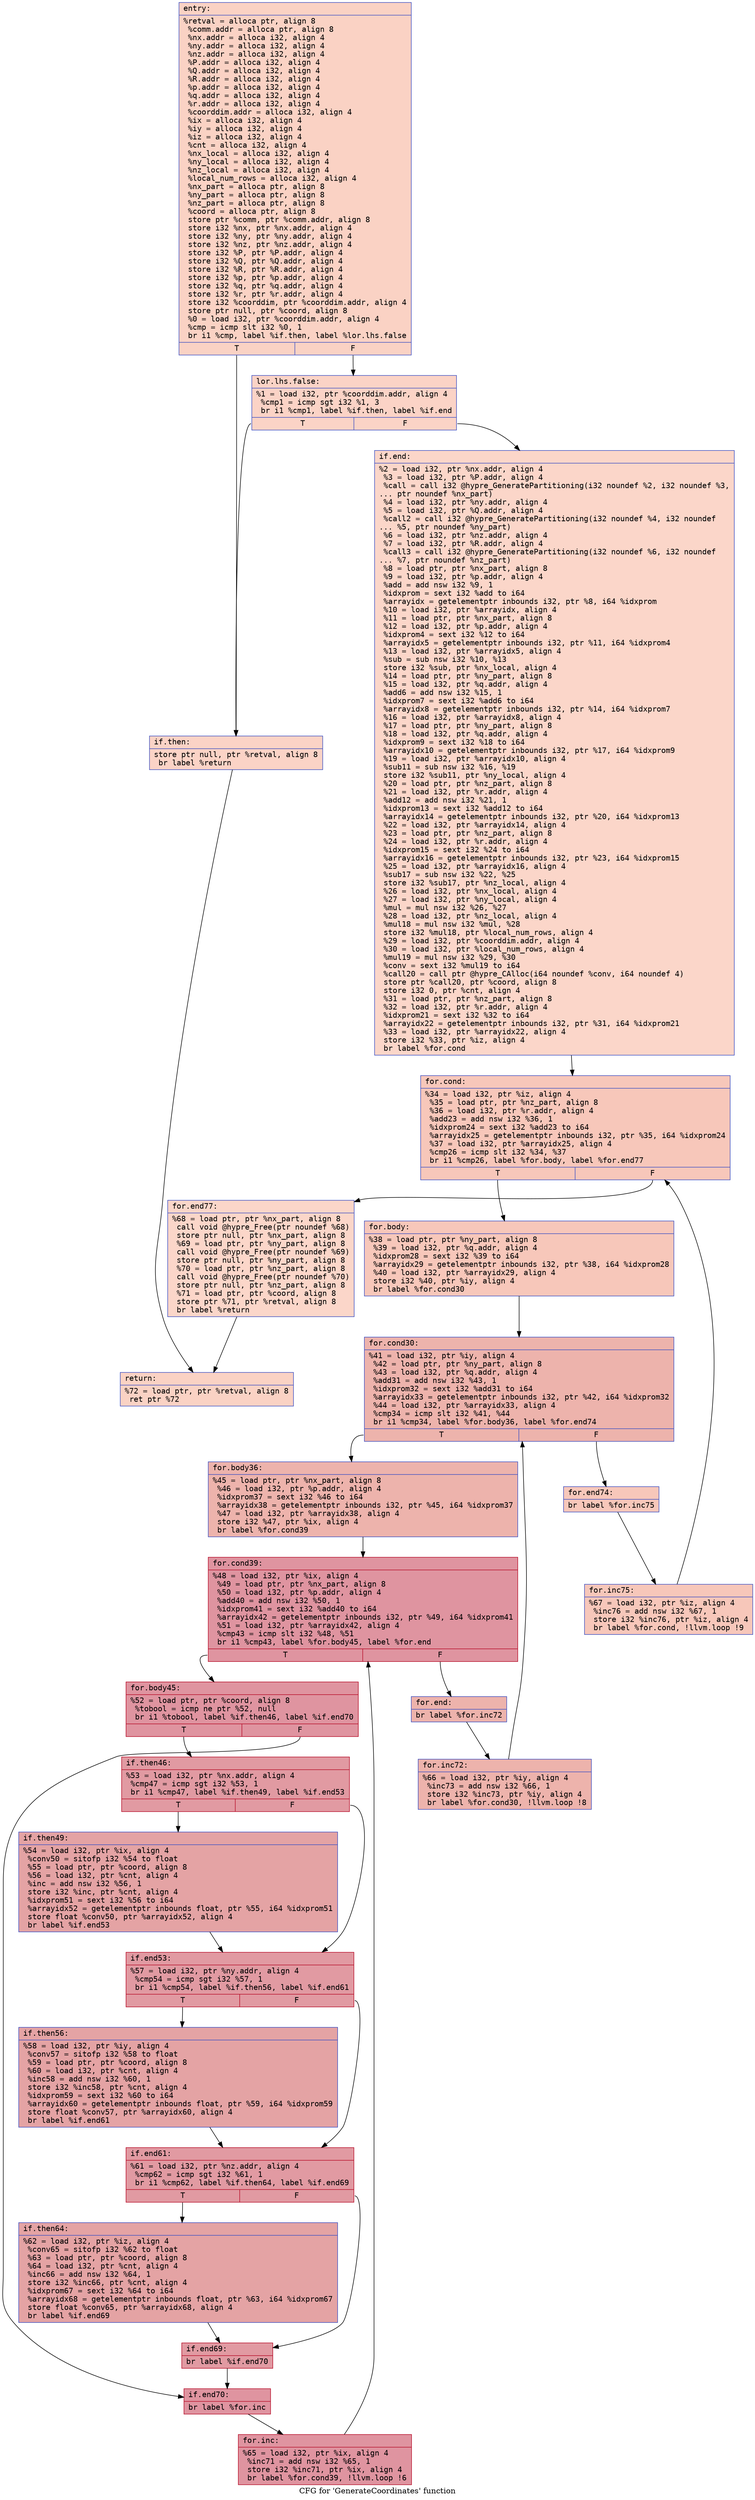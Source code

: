 digraph "CFG for 'GenerateCoordinates' function" {
	label="CFG for 'GenerateCoordinates' function";

	Node0x5584883fbaf0 [shape=record,color="#3d50c3ff", style=filled, fillcolor="#f4987a70" fontname="Courier",label="{entry:\l|  %retval = alloca ptr, align 8\l  %comm.addr = alloca ptr, align 8\l  %nx.addr = alloca i32, align 4\l  %ny.addr = alloca i32, align 4\l  %nz.addr = alloca i32, align 4\l  %P.addr = alloca i32, align 4\l  %Q.addr = alloca i32, align 4\l  %R.addr = alloca i32, align 4\l  %p.addr = alloca i32, align 4\l  %q.addr = alloca i32, align 4\l  %r.addr = alloca i32, align 4\l  %coorddim.addr = alloca i32, align 4\l  %ix = alloca i32, align 4\l  %iy = alloca i32, align 4\l  %iz = alloca i32, align 4\l  %cnt = alloca i32, align 4\l  %nx_local = alloca i32, align 4\l  %ny_local = alloca i32, align 4\l  %nz_local = alloca i32, align 4\l  %local_num_rows = alloca i32, align 4\l  %nx_part = alloca ptr, align 8\l  %ny_part = alloca ptr, align 8\l  %nz_part = alloca ptr, align 8\l  %coord = alloca ptr, align 8\l  store ptr %comm, ptr %comm.addr, align 8\l  store i32 %nx, ptr %nx.addr, align 4\l  store i32 %ny, ptr %ny.addr, align 4\l  store i32 %nz, ptr %nz.addr, align 4\l  store i32 %P, ptr %P.addr, align 4\l  store i32 %Q, ptr %Q.addr, align 4\l  store i32 %R, ptr %R.addr, align 4\l  store i32 %p, ptr %p.addr, align 4\l  store i32 %q, ptr %q.addr, align 4\l  store i32 %r, ptr %r.addr, align 4\l  store i32 %coorddim, ptr %coorddim.addr, align 4\l  store ptr null, ptr %coord, align 8\l  %0 = load i32, ptr %coorddim.addr, align 4\l  %cmp = icmp slt i32 %0, 1\l  br i1 %cmp, label %if.then, label %lor.lhs.false\l|{<s0>T|<s1>F}}"];
	Node0x5584883fbaf0:s0 -> Node0x5584883ffb70[tooltip="entry -> if.then\nProbability 37.50%" ];
	Node0x5584883fbaf0:s1 -> Node0x5584883ffbe0[tooltip="entry -> lor.lhs.false\nProbability 62.50%" ];
	Node0x5584883ffbe0 [shape=record,color="#3d50c3ff", style=filled, fillcolor="#f59c7d70" fontname="Courier",label="{lor.lhs.false:\l|  %1 = load i32, ptr %coorddim.addr, align 4\l  %cmp1 = icmp sgt i32 %1, 3\l  br i1 %cmp1, label %if.then, label %if.end\l|{<s0>T|<s1>F}}"];
	Node0x5584883ffbe0:s0 -> Node0x5584883ffb70[tooltip="lor.lhs.false -> if.then\nProbability 50.00%" ];
	Node0x5584883ffbe0:s1 -> Node0x5584884003f0[tooltip="lor.lhs.false -> if.end\nProbability 50.00%" ];
	Node0x5584883ffb70 [shape=record,color="#3d50c3ff", style=filled, fillcolor="#f59c7d70" fontname="Courier",label="{if.then:\l|  store ptr null, ptr %retval, align 8\l  br label %return\l}"];
	Node0x5584883ffb70 -> Node0x5584884005b0[tooltip="if.then -> return\nProbability 100.00%" ];
	Node0x5584884003f0 [shape=record,color="#3d50c3ff", style=filled, fillcolor="#f6a38570" fontname="Courier",label="{if.end:\l|  %2 = load i32, ptr %nx.addr, align 4\l  %3 = load i32, ptr %P.addr, align 4\l  %call = call i32 @hypre_GeneratePartitioning(i32 noundef %2, i32 noundef %3,\l... ptr noundef %nx_part)\l  %4 = load i32, ptr %ny.addr, align 4\l  %5 = load i32, ptr %Q.addr, align 4\l  %call2 = call i32 @hypre_GeneratePartitioning(i32 noundef %4, i32 noundef\l... %5, ptr noundef %ny_part)\l  %6 = load i32, ptr %nz.addr, align 4\l  %7 = load i32, ptr %R.addr, align 4\l  %call3 = call i32 @hypre_GeneratePartitioning(i32 noundef %6, i32 noundef\l... %7, ptr noundef %nz_part)\l  %8 = load ptr, ptr %nx_part, align 8\l  %9 = load i32, ptr %p.addr, align 4\l  %add = add nsw i32 %9, 1\l  %idxprom = sext i32 %add to i64\l  %arrayidx = getelementptr inbounds i32, ptr %8, i64 %idxprom\l  %10 = load i32, ptr %arrayidx, align 4\l  %11 = load ptr, ptr %nx_part, align 8\l  %12 = load i32, ptr %p.addr, align 4\l  %idxprom4 = sext i32 %12 to i64\l  %arrayidx5 = getelementptr inbounds i32, ptr %11, i64 %idxprom4\l  %13 = load i32, ptr %arrayidx5, align 4\l  %sub = sub nsw i32 %10, %13\l  store i32 %sub, ptr %nx_local, align 4\l  %14 = load ptr, ptr %ny_part, align 8\l  %15 = load i32, ptr %q.addr, align 4\l  %add6 = add nsw i32 %15, 1\l  %idxprom7 = sext i32 %add6 to i64\l  %arrayidx8 = getelementptr inbounds i32, ptr %14, i64 %idxprom7\l  %16 = load i32, ptr %arrayidx8, align 4\l  %17 = load ptr, ptr %ny_part, align 8\l  %18 = load i32, ptr %q.addr, align 4\l  %idxprom9 = sext i32 %18 to i64\l  %arrayidx10 = getelementptr inbounds i32, ptr %17, i64 %idxprom9\l  %19 = load i32, ptr %arrayidx10, align 4\l  %sub11 = sub nsw i32 %16, %19\l  store i32 %sub11, ptr %ny_local, align 4\l  %20 = load ptr, ptr %nz_part, align 8\l  %21 = load i32, ptr %r.addr, align 4\l  %add12 = add nsw i32 %21, 1\l  %idxprom13 = sext i32 %add12 to i64\l  %arrayidx14 = getelementptr inbounds i32, ptr %20, i64 %idxprom13\l  %22 = load i32, ptr %arrayidx14, align 4\l  %23 = load ptr, ptr %nz_part, align 8\l  %24 = load i32, ptr %r.addr, align 4\l  %idxprom15 = sext i32 %24 to i64\l  %arrayidx16 = getelementptr inbounds i32, ptr %23, i64 %idxprom15\l  %25 = load i32, ptr %arrayidx16, align 4\l  %sub17 = sub nsw i32 %22, %25\l  store i32 %sub17, ptr %nz_local, align 4\l  %26 = load i32, ptr %nx_local, align 4\l  %27 = load i32, ptr %ny_local, align 4\l  %mul = mul nsw i32 %26, %27\l  %28 = load i32, ptr %nz_local, align 4\l  %mul18 = mul nsw i32 %mul, %28\l  store i32 %mul18, ptr %local_num_rows, align 4\l  %29 = load i32, ptr %coorddim.addr, align 4\l  %30 = load i32, ptr %local_num_rows, align 4\l  %mul19 = mul nsw i32 %29, %30\l  %conv = sext i32 %mul19 to i64\l  %call20 = call ptr @hypre_CAlloc(i64 noundef %conv, i64 noundef 4)\l  store ptr %call20, ptr %coord, align 8\l  store i32 0, ptr %cnt, align 4\l  %31 = load ptr, ptr %nz_part, align 8\l  %32 = load i32, ptr %r.addr, align 4\l  %idxprom21 = sext i32 %32 to i64\l  %arrayidx22 = getelementptr inbounds i32, ptr %31, i64 %idxprom21\l  %33 = load i32, ptr %arrayidx22, align 4\l  store i32 %33, ptr %iz, align 4\l  br label %for.cond\l}"];
	Node0x5584884003f0 -> Node0x558488403e70[tooltip="if.end -> for.cond\nProbability 100.00%" ];
	Node0x558488403e70 [shape=record,color="#3d50c3ff", style=filled, fillcolor="#ec7f6370" fontname="Courier",label="{for.cond:\l|  %34 = load i32, ptr %iz, align 4\l  %35 = load ptr, ptr %nz_part, align 8\l  %36 = load i32, ptr %r.addr, align 4\l  %add23 = add nsw i32 %36, 1\l  %idxprom24 = sext i32 %add23 to i64\l  %arrayidx25 = getelementptr inbounds i32, ptr %35, i64 %idxprom24\l  %37 = load i32, ptr %arrayidx25, align 4\l  %cmp26 = icmp slt i32 %34, %37\l  br i1 %cmp26, label %for.body, label %for.end77\l|{<s0>T|<s1>F}}"];
	Node0x558488403e70:s0 -> Node0x558488404470[tooltip="for.cond -> for.body\nProbability 96.88%" ];
	Node0x558488403e70:s1 -> Node0x5584884044f0[tooltip="for.cond -> for.end77\nProbability 3.12%" ];
	Node0x558488404470 [shape=record,color="#3d50c3ff", style=filled, fillcolor="#ec7f6370" fontname="Courier",label="{for.body:\l|  %38 = load ptr, ptr %ny_part, align 8\l  %39 = load i32, ptr %q.addr, align 4\l  %idxprom28 = sext i32 %39 to i64\l  %arrayidx29 = getelementptr inbounds i32, ptr %38, i64 %idxprom28\l  %40 = load i32, ptr %arrayidx29, align 4\l  store i32 %40, ptr %iy, align 4\l  br label %for.cond30\l}"];
	Node0x558488404470 -> Node0x558488404a10[tooltip="for.body -> for.cond30\nProbability 100.00%" ];
	Node0x558488404a10 [shape=record,color="#3d50c3ff", style=filled, fillcolor="#d6524470" fontname="Courier",label="{for.cond30:\l|  %41 = load i32, ptr %iy, align 4\l  %42 = load ptr, ptr %ny_part, align 8\l  %43 = load i32, ptr %q.addr, align 4\l  %add31 = add nsw i32 %43, 1\l  %idxprom32 = sext i32 %add31 to i64\l  %arrayidx33 = getelementptr inbounds i32, ptr %42, i64 %idxprom32\l  %44 = load i32, ptr %arrayidx33, align 4\l  %cmp34 = icmp slt i32 %41, %44\l  br i1 %cmp34, label %for.body36, label %for.end74\l|{<s0>T|<s1>F}}"];
	Node0x558488404a10:s0 -> Node0x558488404fd0[tooltip="for.cond30 -> for.body36\nProbability 96.88%" ];
	Node0x558488404a10:s1 -> Node0x558488405050[tooltip="for.cond30 -> for.end74\nProbability 3.12%" ];
	Node0x558488404fd0 [shape=record,color="#3d50c3ff", style=filled, fillcolor="#d6524470" fontname="Courier",label="{for.body36:\l|  %45 = load ptr, ptr %nx_part, align 8\l  %46 = load i32, ptr %p.addr, align 4\l  %idxprom37 = sext i32 %46 to i64\l  %arrayidx38 = getelementptr inbounds i32, ptr %45, i64 %idxprom37\l  %47 = load i32, ptr %arrayidx38, align 4\l  store i32 %47, ptr %ix, align 4\l  br label %for.cond39\l}"];
	Node0x558488404fd0 -> Node0x558488405d80[tooltip="for.body36 -> for.cond39\nProbability 100.00%" ];
	Node0x558488405d80 [shape=record,color="#b70d28ff", style=filled, fillcolor="#b70d2870" fontname="Courier",label="{for.cond39:\l|  %48 = load i32, ptr %ix, align 4\l  %49 = load ptr, ptr %nx_part, align 8\l  %50 = load i32, ptr %p.addr, align 4\l  %add40 = add nsw i32 %50, 1\l  %idxprom41 = sext i32 %add40 to i64\l  %arrayidx42 = getelementptr inbounds i32, ptr %49, i64 %idxprom41\l  %51 = load i32, ptr %arrayidx42, align 4\l  %cmp43 = icmp slt i32 %48, %51\l  br i1 %cmp43, label %for.body45, label %for.end\l|{<s0>T|<s1>F}}"];
	Node0x558488405d80:s0 -> Node0x558488406340[tooltip="for.cond39 -> for.body45\nProbability 96.88%" ];
	Node0x558488405d80:s1 -> Node0x5584884063c0[tooltip="for.cond39 -> for.end\nProbability 3.12%" ];
	Node0x558488406340 [shape=record,color="#b70d28ff", style=filled, fillcolor="#b70d2870" fontname="Courier",label="{for.body45:\l|  %52 = load ptr, ptr %coord, align 8\l  %tobool = icmp ne ptr %52, null\l  br i1 %tobool, label %if.then46, label %if.end70\l|{<s0>T|<s1>F}}"];
	Node0x558488406340:s0 -> Node0x558488401070[tooltip="for.body45 -> if.then46\nProbability 62.50%" ];
	Node0x558488406340:s1 -> Node0x5584884010f0[tooltip="for.body45 -> if.end70\nProbability 37.50%" ];
	Node0x558488401070 [shape=record,color="#b70d28ff", style=filled, fillcolor="#bb1b2c70" fontname="Courier",label="{if.then46:\l|  %53 = load i32, ptr %nx.addr, align 4\l  %cmp47 = icmp sgt i32 %53, 1\l  br i1 %cmp47, label %if.then49, label %if.end53\l|{<s0>T|<s1>F}}"];
	Node0x558488401070:s0 -> Node0x5584884013b0[tooltip="if.then46 -> if.then49\nProbability 50.00%" ];
	Node0x558488401070:s1 -> Node0x558488401430[tooltip="if.then46 -> if.end53\nProbability 50.00%" ];
	Node0x5584884013b0 [shape=record,color="#3d50c3ff", style=filled, fillcolor="#c32e3170" fontname="Courier",label="{if.then49:\l|  %54 = load i32, ptr %ix, align 4\l  %conv50 = sitofp i32 %54 to float\l  %55 = load ptr, ptr %coord, align 8\l  %56 = load i32, ptr %cnt, align 4\l  %inc = add nsw i32 %56, 1\l  store i32 %inc, ptr %cnt, align 4\l  %idxprom51 = sext i32 %56 to i64\l  %arrayidx52 = getelementptr inbounds float, ptr %55, i64 %idxprom51\l  store float %conv50, ptr %arrayidx52, align 4\l  br label %if.end53\l}"];
	Node0x5584884013b0 -> Node0x558488401430[tooltip="if.then49 -> if.end53\nProbability 100.00%" ];
	Node0x558488401430 [shape=record,color="#b70d28ff", style=filled, fillcolor="#bb1b2c70" fontname="Courier",label="{if.end53:\l|  %57 = load i32, ptr %ny.addr, align 4\l  %cmp54 = icmp sgt i32 %57, 1\l  br i1 %cmp54, label %if.then56, label %if.end61\l|{<s0>T|<s1>F}}"];
	Node0x558488401430:s0 -> Node0x5584884080f0[tooltip="if.end53 -> if.then56\nProbability 50.00%" ];
	Node0x558488401430:s1 -> Node0x558488408170[tooltip="if.end53 -> if.end61\nProbability 50.00%" ];
	Node0x5584884080f0 [shape=record,color="#3d50c3ff", style=filled, fillcolor="#c32e3170" fontname="Courier",label="{if.then56:\l|  %58 = load i32, ptr %iy, align 4\l  %conv57 = sitofp i32 %58 to float\l  %59 = load ptr, ptr %coord, align 8\l  %60 = load i32, ptr %cnt, align 4\l  %inc58 = add nsw i32 %60, 1\l  store i32 %inc58, ptr %cnt, align 4\l  %idxprom59 = sext i32 %60 to i64\l  %arrayidx60 = getelementptr inbounds float, ptr %59, i64 %idxprom59\l  store float %conv57, ptr %arrayidx60, align 4\l  br label %if.end61\l}"];
	Node0x5584884080f0 -> Node0x558488408170[tooltip="if.then56 -> if.end61\nProbability 100.00%" ];
	Node0x558488408170 [shape=record,color="#b70d28ff", style=filled, fillcolor="#bb1b2c70" fontname="Courier",label="{if.end61:\l|  %61 = load i32, ptr %nz.addr, align 4\l  %cmp62 = icmp sgt i32 %61, 1\l  br i1 %cmp62, label %if.then64, label %if.end69\l|{<s0>T|<s1>F}}"];
	Node0x558488408170:s0 -> Node0x558488408990[tooltip="if.end61 -> if.then64\nProbability 50.00%" ];
	Node0x558488408170:s1 -> Node0x558488408a10[tooltip="if.end61 -> if.end69\nProbability 50.00%" ];
	Node0x558488408990 [shape=record,color="#3d50c3ff", style=filled, fillcolor="#c32e3170" fontname="Courier",label="{if.then64:\l|  %62 = load i32, ptr %iz, align 4\l  %conv65 = sitofp i32 %62 to float\l  %63 = load ptr, ptr %coord, align 8\l  %64 = load i32, ptr %cnt, align 4\l  %inc66 = add nsw i32 %64, 1\l  store i32 %inc66, ptr %cnt, align 4\l  %idxprom67 = sext i32 %64 to i64\l  %arrayidx68 = getelementptr inbounds float, ptr %63, i64 %idxprom67\l  store float %conv65, ptr %arrayidx68, align 4\l  br label %if.end69\l}"];
	Node0x558488408990 -> Node0x558488408a10[tooltip="if.then64 -> if.end69\nProbability 100.00%" ];
	Node0x558488408a10 [shape=record,color="#b70d28ff", style=filled, fillcolor="#bb1b2c70" fontname="Courier",label="{if.end69:\l|  br label %if.end70\l}"];
	Node0x558488408a10 -> Node0x5584884010f0[tooltip="if.end69 -> if.end70\nProbability 100.00%" ];
	Node0x5584884010f0 [shape=record,color="#b70d28ff", style=filled, fillcolor="#b70d2870" fontname="Courier",label="{if.end70:\l|  br label %for.inc\l}"];
	Node0x5584884010f0 -> Node0x558488409190[tooltip="if.end70 -> for.inc\nProbability 100.00%" ];
	Node0x558488409190 [shape=record,color="#b70d28ff", style=filled, fillcolor="#b70d2870" fontname="Courier",label="{for.inc:\l|  %65 = load i32, ptr %ix, align 4\l  %inc71 = add nsw i32 %65, 1\l  store i32 %inc71, ptr %ix, align 4\l  br label %for.cond39, !llvm.loop !6\l}"];
	Node0x558488409190 -> Node0x558488405d80[tooltip="for.inc -> for.cond39\nProbability 100.00%" ];
	Node0x5584884063c0 [shape=record,color="#3d50c3ff", style=filled, fillcolor="#d6524470" fontname="Courier",label="{for.end:\l|  br label %for.inc72\l}"];
	Node0x5584884063c0 -> Node0x55848840a010[tooltip="for.end -> for.inc72\nProbability 100.00%" ];
	Node0x55848840a010 [shape=record,color="#3d50c3ff", style=filled, fillcolor="#d6524470" fontname="Courier",label="{for.inc72:\l|  %66 = load i32, ptr %iy, align 4\l  %inc73 = add nsw i32 %66, 1\l  store i32 %inc73, ptr %iy, align 4\l  br label %for.cond30, !llvm.loop !8\l}"];
	Node0x55848840a010 -> Node0x558488404a10[tooltip="for.inc72 -> for.cond30\nProbability 100.00%" ];
	Node0x558488405050 [shape=record,color="#3d50c3ff", style=filled, fillcolor="#ec7f6370" fontname="Courier",label="{for.end74:\l|  br label %for.inc75\l}"];
	Node0x558488405050 -> Node0x55848840a490[tooltip="for.end74 -> for.inc75\nProbability 100.00%" ];
	Node0x55848840a490 [shape=record,color="#3d50c3ff", style=filled, fillcolor="#ec7f6370" fontname="Courier",label="{for.inc75:\l|  %67 = load i32, ptr %iz, align 4\l  %inc76 = add nsw i32 %67, 1\l  store i32 %inc76, ptr %iz, align 4\l  br label %for.cond, !llvm.loop !9\l}"];
	Node0x55848840a490 -> Node0x558488403e70[tooltip="for.inc75 -> for.cond\nProbability 100.00%" ];
	Node0x5584884044f0 [shape=record,color="#3d50c3ff", style=filled, fillcolor="#f6a38570" fontname="Courier",label="{for.end77:\l|  %68 = load ptr, ptr %nx_part, align 8\l  call void @hypre_Free(ptr noundef %68)\l  store ptr null, ptr %nx_part, align 8\l  %69 = load ptr, ptr %ny_part, align 8\l  call void @hypre_Free(ptr noundef %69)\l  store ptr null, ptr %ny_part, align 8\l  %70 = load ptr, ptr %nz_part, align 8\l  call void @hypre_Free(ptr noundef %70)\l  store ptr null, ptr %nz_part, align 8\l  %71 = load ptr, ptr %coord, align 8\l  store ptr %71, ptr %retval, align 8\l  br label %return\l}"];
	Node0x5584884044f0 -> Node0x5584884005b0[tooltip="for.end77 -> return\nProbability 100.00%" ];
	Node0x5584884005b0 [shape=record,color="#3d50c3ff", style=filled, fillcolor="#f4987a70" fontname="Courier",label="{return:\l|  %72 = load ptr, ptr %retval, align 8\l  ret ptr %72\l}"];
}
